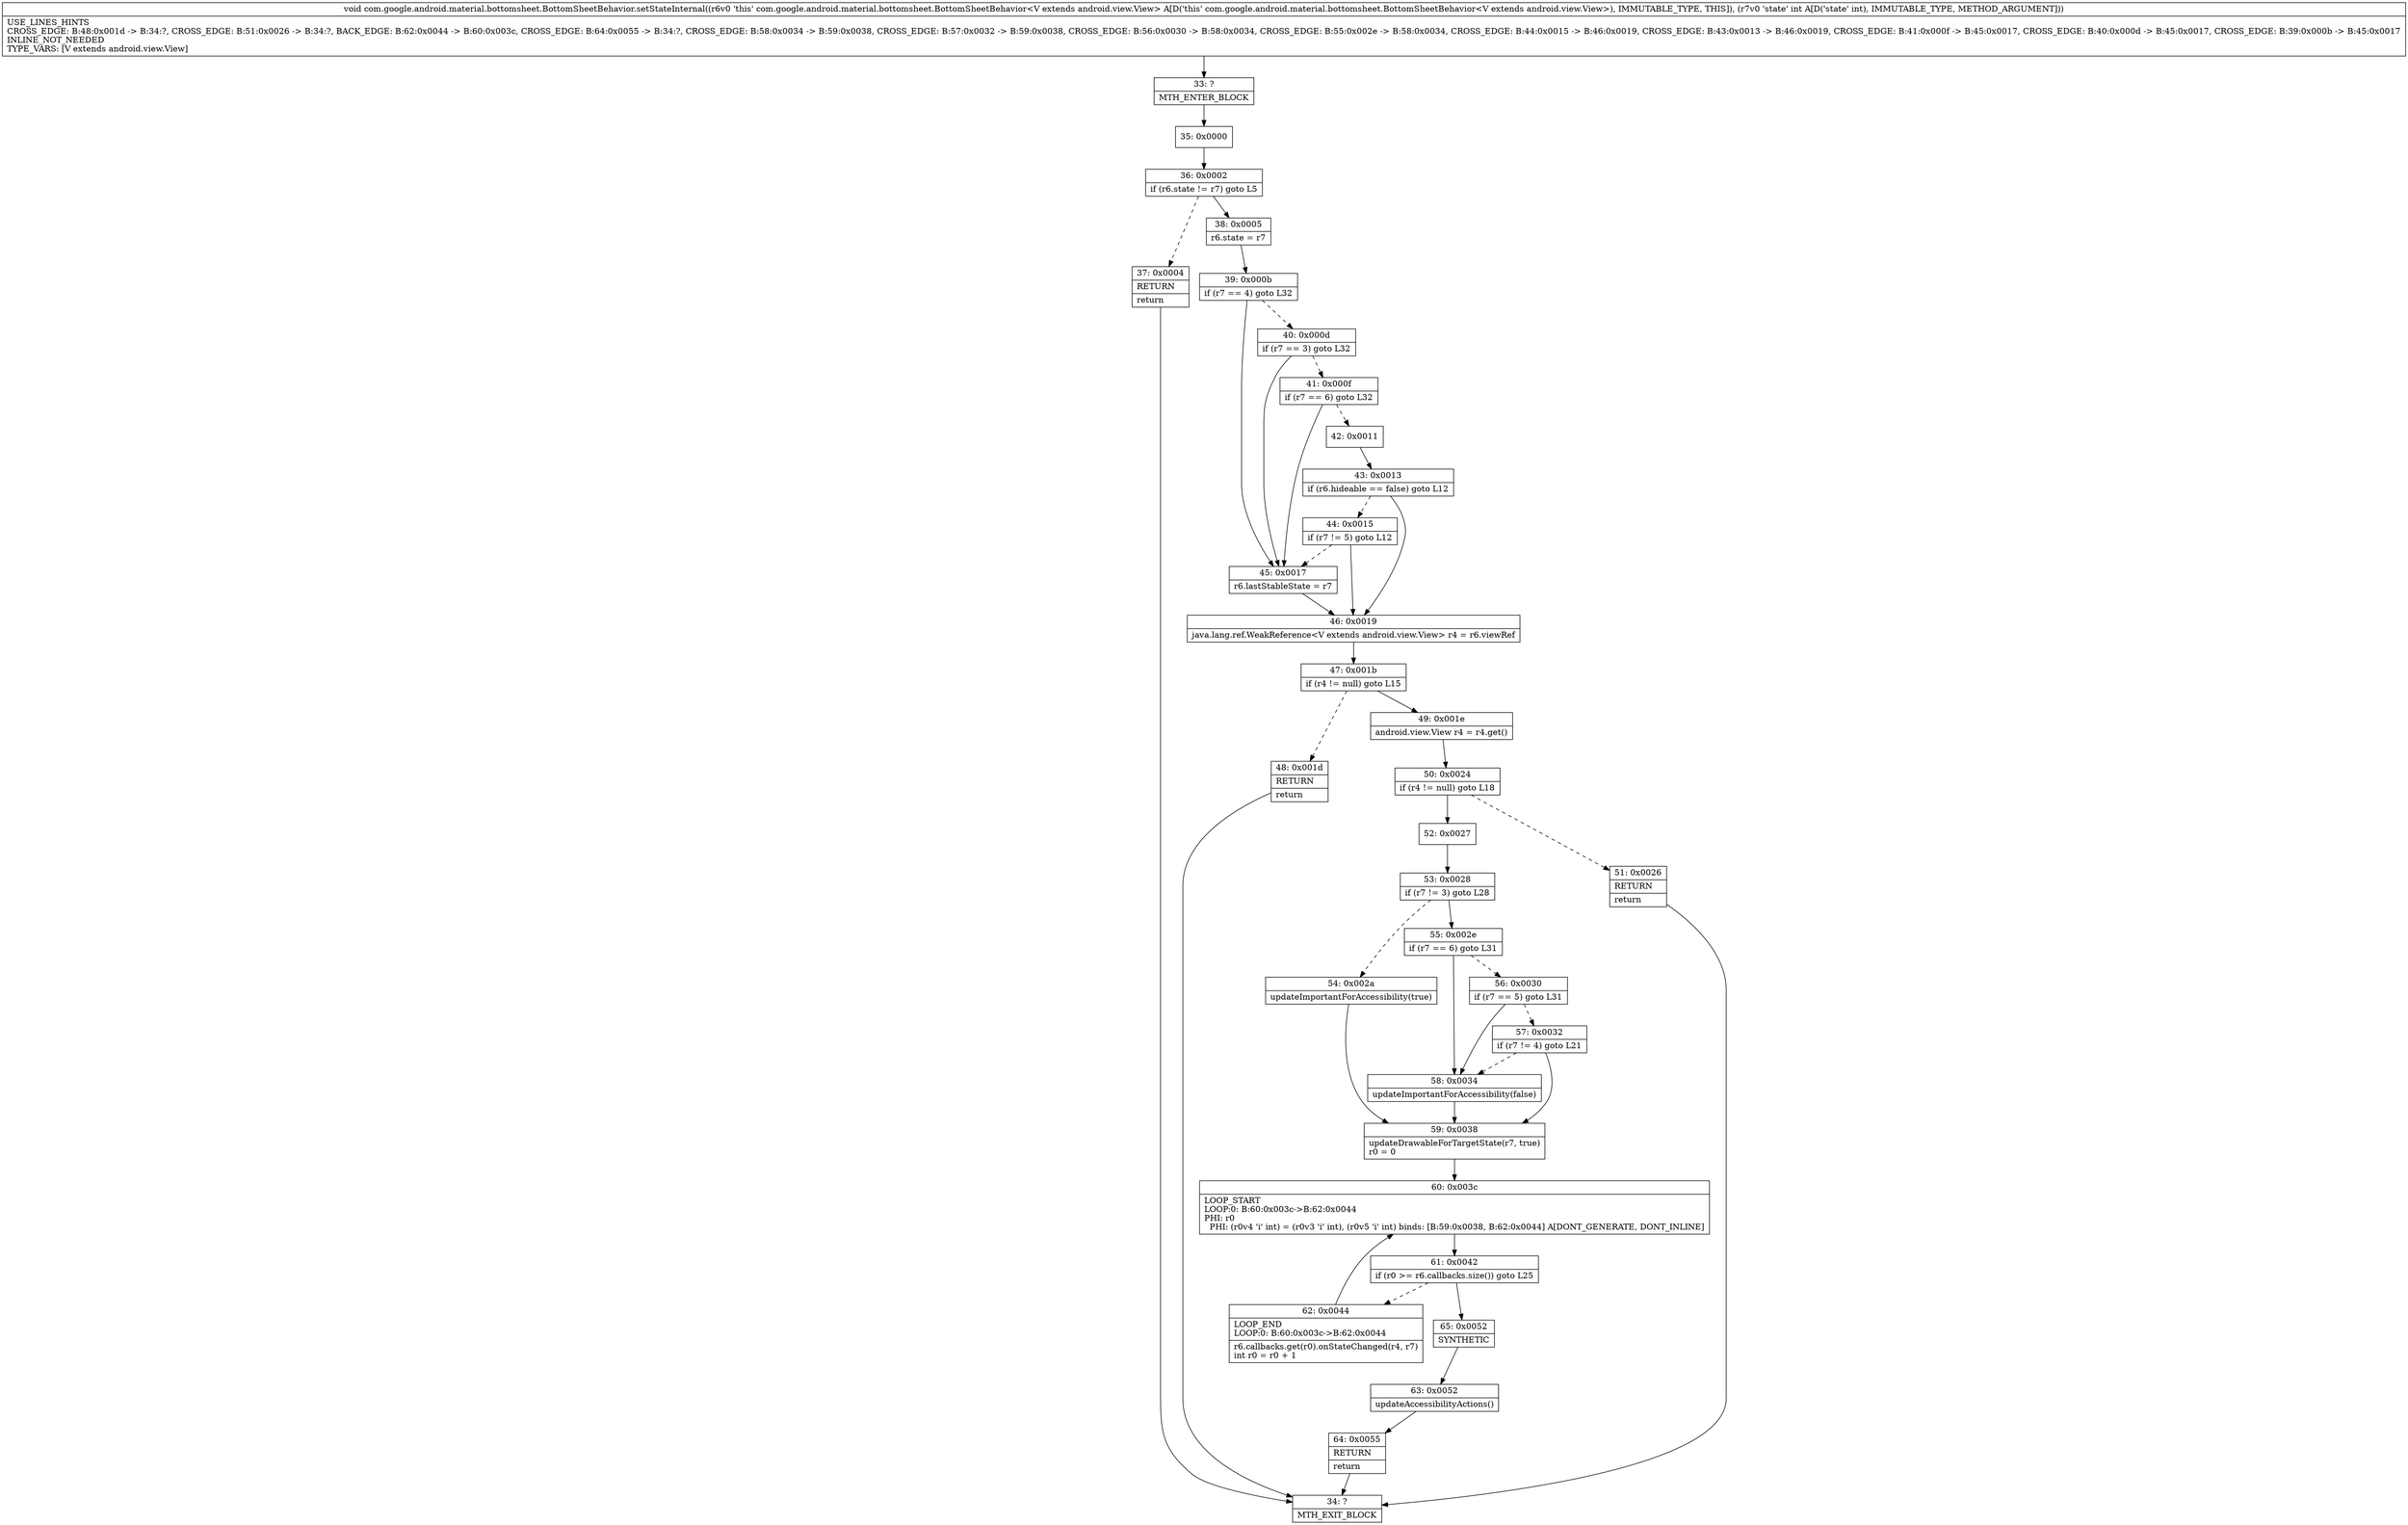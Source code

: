 digraph "CFG forcom.google.android.material.bottomsheet.BottomSheetBehavior.setStateInternal(I)V" {
Node_33 [shape=record,label="{33\:\ ?|MTH_ENTER_BLOCK\l}"];
Node_35 [shape=record,label="{35\:\ 0x0000}"];
Node_36 [shape=record,label="{36\:\ 0x0002|if (r6.state != r7) goto L5\l}"];
Node_37 [shape=record,label="{37\:\ 0x0004|RETURN\l|return\l}"];
Node_34 [shape=record,label="{34\:\ ?|MTH_EXIT_BLOCK\l}"];
Node_38 [shape=record,label="{38\:\ 0x0005|r6.state = r7\l}"];
Node_39 [shape=record,label="{39\:\ 0x000b|if (r7 == 4) goto L32\l}"];
Node_40 [shape=record,label="{40\:\ 0x000d|if (r7 == 3) goto L32\l}"];
Node_41 [shape=record,label="{41\:\ 0x000f|if (r7 == 6) goto L32\l}"];
Node_42 [shape=record,label="{42\:\ 0x0011}"];
Node_43 [shape=record,label="{43\:\ 0x0013|if (r6.hideable == false) goto L12\l}"];
Node_44 [shape=record,label="{44\:\ 0x0015|if (r7 != 5) goto L12\l}"];
Node_46 [shape=record,label="{46\:\ 0x0019|java.lang.ref.WeakReference\<V extends android.view.View\> r4 = r6.viewRef\l}"];
Node_47 [shape=record,label="{47\:\ 0x001b|if (r4 != null) goto L15\l}"];
Node_48 [shape=record,label="{48\:\ 0x001d|RETURN\l|return\l}"];
Node_49 [shape=record,label="{49\:\ 0x001e|android.view.View r4 = r4.get()\l}"];
Node_50 [shape=record,label="{50\:\ 0x0024|if (r4 != null) goto L18\l}"];
Node_51 [shape=record,label="{51\:\ 0x0026|RETURN\l|return\l}"];
Node_52 [shape=record,label="{52\:\ 0x0027}"];
Node_53 [shape=record,label="{53\:\ 0x0028|if (r7 != 3) goto L28\l}"];
Node_54 [shape=record,label="{54\:\ 0x002a|updateImportantForAccessibility(true)\l}"];
Node_59 [shape=record,label="{59\:\ 0x0038|updateDrawableForTargetState(r7, true)\lr0 = 0\l}"];
Node_60 [shape=record,label="{60\:\ 0x003c|LOOP_START\lLOOP:0: B:60:0x003c\-\>B:62:0x0044\lPHI: r0 \l  PHI: (r0v4 'i' int) = (r0v3 'i' int), (r0v5 'i' int) binds: [B:59:0x0038, B:62:0x0044] A[DONT_GENERATE, DONT_INLINE]\l}"];
Node_61 [shape=record,label="{61\:\ 0x0042|if (r0 \>= r6.callbacks.size()) goto L25\l}"];
Node_62 [shape=record,label="{62\:\ 0x0044|LOOP_END\lLOOP:0: B:60:0x003c\-\>B:62:0x0044\l|r6.callbacks.get(r0).onStateChanged(r4, r7)\lint r0 = r0 + 1\l}"];
Node_65 [shape=record,label="{65\:\ 0x0052|SYNTHETIC\l}"];
Node_63 [shape=record,label="{63\:\ 0x0052|updateAccessibilityActions()\l}"];
Node_64 [shape=record,label="{64\:\ 0x0055|RETURN\l|return\l}"];
Node_55 [shape=record,label="{55\:\ 0x002e|if (r7 == 6) goto L31\l}"];
Node_56 [shape=record,label="{56\:\ 0x0030|if (r7 == 5) goto L31\l}"];
Node_57 [shape=record,label="{57\:\ 0x0032|if (r7 != 4) goto L21\l}"];
Node_58 [shape=record,label="{58\:\ 0x0034|updateImportantForAccessibility(false)\l}"];
Node_45 [shape=record,label="{45\:\ 0x0017|r6.lastStableState = r7\l}"];
MethodNode[shape=record,label="{void com.google.android.material.bottomsheet.BottomSheetBehavior.setStateInternal((r6v0 'this' com.google.android.material.bottomsheet.BottomSheetBehavior\<V extends android.view.View\> A[D('this' com.google.android.material.bottomsheet.BottomSheetBehavior\<V extends android.view.View\>), IMMUTABLE_TYPE, THIS]), (r7v0 'state' int A[D('state' int), IMMUTABLE_TYPE, METHOD_ARGUMENT]))  | USE_LINES_HINTS\lCROSS_EDGE: B:48:0x001d \-\> B:34:?, CROSS_EDGE: B:51:0x0026 \-\> B:34:?, BACK_EDGE: B:62:0x0044 \-\> B:60:0x003c, CROSS_EDGE: B:64:0x0055 \-\> B:34:?, CROSS_EDGE: B:58:0x0034 \-\> B:59:0x0038, CROSS_EDGE: B:57:0x0032 \-\> B:59:0x0038, CROSS_EDGE: B:56:0x0030 \-\> B:58:0x0034, CROSS_EDGE: B:55:0x002e \-\> B:58:0x0034, CROSS_EDGE: B:44:0x0015 \-\> B:46:0x0019, CROSS_EDGE: B:43:0x0013 \-\> B:46:0x0019, CROSS_EDGE: B:41:0x000f \-\> B:45:0x0017, CROSS_EDGE: B:40:0x000d \-\> B:45:0x0017, CROSS_EDGE: B:39:0x000b \-\> B:45:0x0017\lINLINE_NOT_NEEDED\lTYPE_VARS: [V extends android.view.View]\l}"];
MethodNode -> Node_33;Node_33 -> Node_35;
Node_35 -> Node_36;
Node_36 -> Node_37[style=dashed];
Node_36 -> Node_38;
Node_37 -> Node_34;
Node_38 -> Node_39;
Node_39 -> Node_40[style=dashed];
Node_39 -> Node_45;
Node_40 -> Node_41[style=dashed];
Node_40 -> Node_45;
Node_41 -> Node_42[style=dashed];
Node_41 -> Node_45;
Node_42 -> Node_43;
Node_43 -> Node_44[style=dashed];
Node_43 -> Node_46;
Node_44 -> Node_45[style=dashed];
Node_44 -> Node_46;
Node_46 -> Node_47;
Node_47 -> Node_48[style=dashed];
Node_47 -> Node_49;
Node_48 -> Node_34;
Node_49 -> Node_50;
Node_50 -> Node_51[style=dashed];
Node_50 -> Node_52;
Node_51 -> Node_34;
Node_52 -> Node_53;
Node_53 -> Node_54[style=dashed];
Node_53 -> Node_55;
Node_54 -> Node_59;
Node_59 -> Node_60;
Node_60 -> Node_61;
Node_61 -> Node_62[style=dashed];
Node_61 -> Node_65;
Node_62 -> Node_60;
Node_65 -> Node_63;
Node_63 -> Node_64;
Node_64 -> Node_34;
Node_55 -> Node_56[style=dashed];
Node_55 -> Node_58;
Node_56 -> Node_57[style=dashed];
Node_56 -> Node_58;
Node_57 -> Node_58[style=dashed];
Node_57 -> Node_59;
Node_58 -> Node_59;
Node_45 -> Node_46;
}

